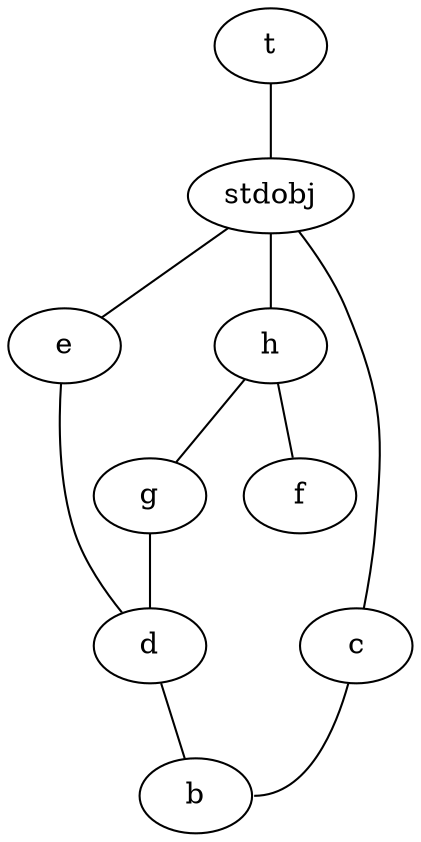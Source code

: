 # ANSI Common Lisp: exercise 11.3 (b)

# Made with http:

# (b)
graph Gb {
  edge [len=3]
  t -- stdobj
  stdobj -- { c e h }
  e -- d
  d -- b
  c -- b:e
  h -- {f g}#  f&-- d
  g -- d
}


